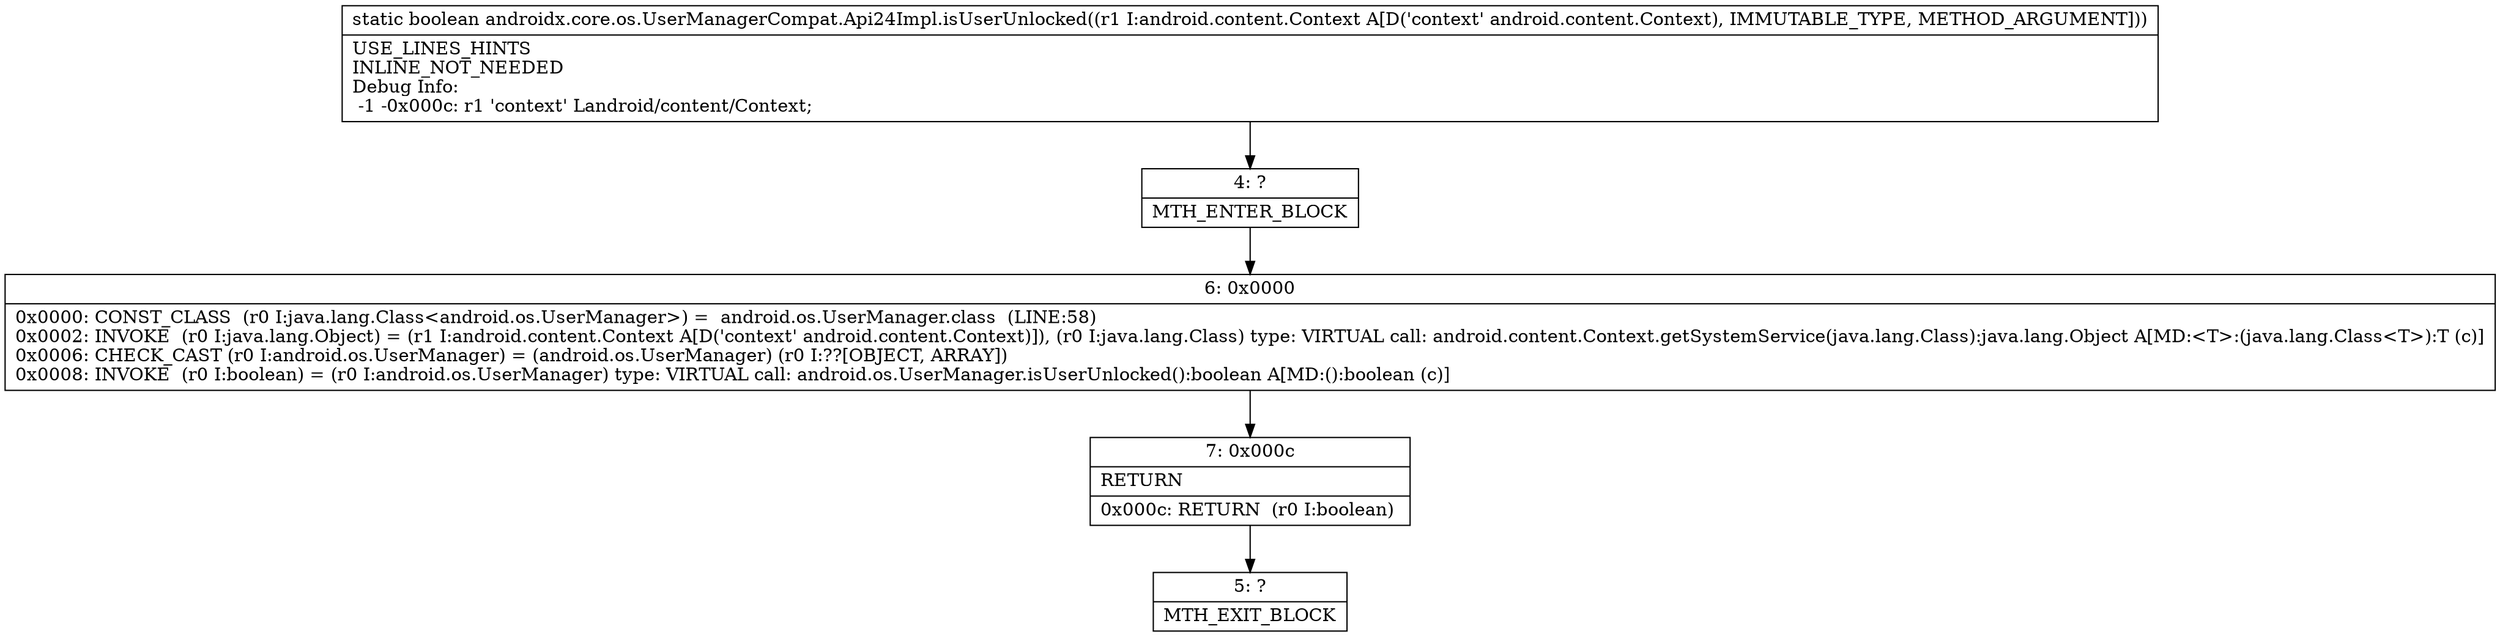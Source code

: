 digraph "CFG forandroidx.core.os.UserManagerCompat.Api24Impl.isUserUnlocked(Landroid\/content\/Context;)Z" {
Node_4 [shape=record,label="{4\:\ ?|MTH_ENTER_BLOCK\l}"];
Node_6 [shape=record,label="{6\:\ 0x0000|0x0000: CONST_CLASS  (r0 I:java.lang.Class\<android.os.UserManager\>) =  android.os.UserManager.class  (LINE:58)\l0x0002: INVOKE  (r0 I:java.lang.Object) = (r1 I:android.content.Context A[D('context' android.content.Context)]), (r0 I:java.lang.Class) type: VIRTUAL call: android.content.Context.getSystemService(java.lang.Class):java.lang.Object A[MD:\<T\>:(java.lang.Class\<T\>):T (c)]\l0x0006: CHECK_CAST (r0 I:android.os.UserManager) = (android.os.UserManager) (r0 I:??[OBJECT, ARRAY]) \l0x0008: INVOKE  (r0 I:boolean) = (r0 I:android.os.UserManager) type: VIRTUAL call: android.os.UserManager.isUserUnlocked():boolean A[MD:():boolean (c)]\l}"];
Node_7 [shape=record,label="{7\:\ 0x000c|RETURN\l|0x000c: RETURN  (r0 I:boolean) \l}"];
Node_5 [shape=record,label="{5\:\ ?|MTH_EXIT_BLOCK\l}"];
MethodNode[shape=record,label="{static boolean androidx.core.os.UserManagerCompat.Api24Impl.isUserUnlocked((r1 I:android.content.Context A[D('context' android.content.Context), IMMUTABLE_TYPE, METHOD_ARGUMENT]))  | USE_LINES_HINTS\lINLINE_NOT_NEEDED\lDebug Info:\l  \-1 \-0x000c: r1 'context' Landroid\/content\/Context;\l}"];
MethodNode -> Node_4;Node_4 -> Node_6;
Node_6 -> Node_7;
Node_7 -> Node_5;
}

